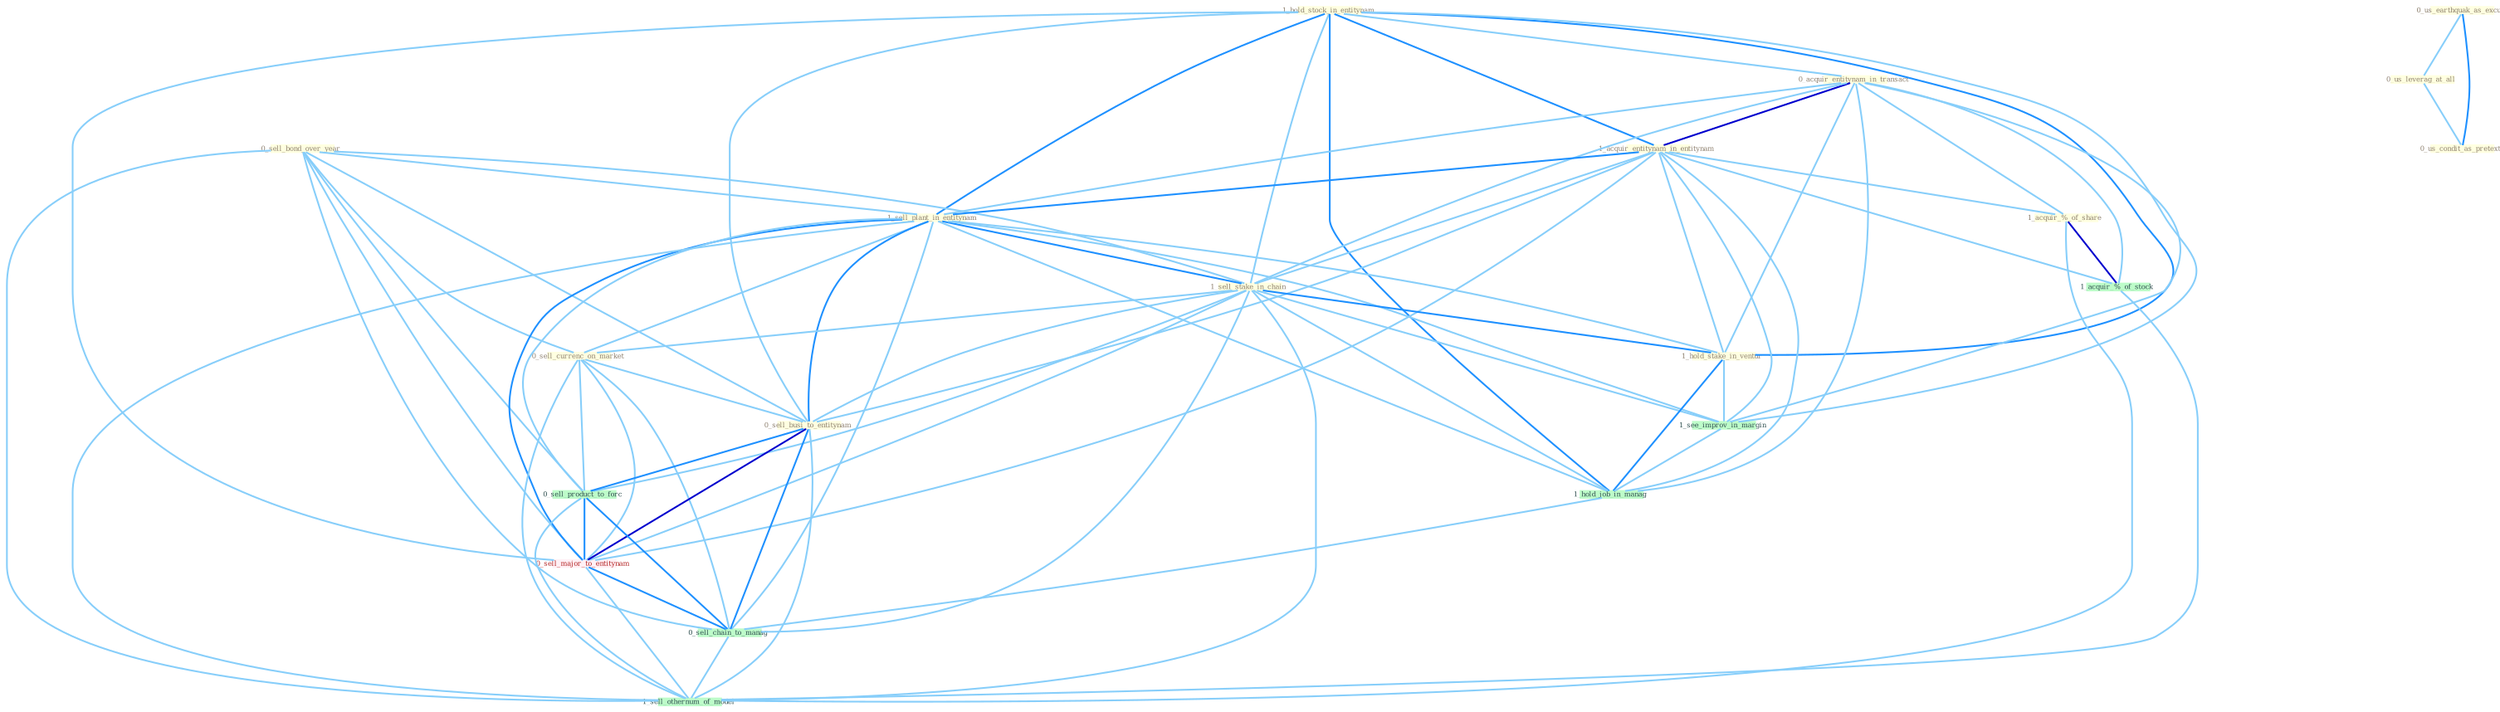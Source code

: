 Graph G{ 
    node
    [shape=polygon,style=filled,width=.5,height=.06,color="#BDFCC9",fixedsize=true,fontsize=4,
    fontcolor="#2f4f4f"];
    {node
    [color="#ffffe0", fontcolor="#8b7d6b"] "1_hold_stock_in_entitynam " "0_sell_bond_over_year " "0_acquir_entitynam_in_transact " "1_acquir_entitynam_in_entitynam " "1_sell_plant_in_entitynam " "1_sell_stake_in_chain " "0_sell_currenc_on_market " "0_sell_busi_to_entitynam " "1_acquir_%_of_share " "1_hold_stake_in_ventur " "0_us_earthquak_as_excus " "0_us_leverag_at_all " "0_us_condit_as_pretext "}
{node [color="#fff0f5", fontcolor="#b22222"] "0_sell_major_to_entitynam "}
edge [color="#B0E2FF"];

	"1_hold_stock_in_entitynam " -- "0_acquir_entitynam_in_transact " [w="1", color="#87cefa" ];
	"1_hold_stock_in_entitynam " -- "1_acquir_entitynam_in_entitynam " [w="2", color="#1e90ff" , len=0.8];
	"1_hold_stock_in_entitynam " -- "1_sell_plant_in_entitynam " [w="2", color="#1e90ff" , len=0.8];
	"1_hold_stock_in_entitynam " -- "1_sell_stake_in_chain " [w="1", color="#87cefa" ];
	"1_hold_stock_in_entitynam " -- "0_sell_busi_to_entitynam " [w="1", color="#87cefa" ];
	"1_hold_stock_in_entitynam " -- "1_hold_stake_in_ventur " [w="2", color="#1e90ff" , len=0.8];
	"1_hold_stock_in_entitynam " -- "1_see_improv_in_margin " [w="1", color="#87cefa" ];
	"1_hold_stock_in_entitynam " -- "1_hold_job_in_manag " [w="2", color="#1e90ff" , len=0.8];
	"1_hold_stock_in_entitynam " -- "0_sell_major_to_entitynam " [w="1", color="#87cefa" ];
	"0_sell_bond_over_year " -- "1_sell_plant_in_entitynam " [w="1", color="#87cefa" ];
	"0_sell_bond_over_year " -- "1_sell_stake_in_chain " [w="1", color="#87cefa" ];
	"0_sell_bond_over_year " -- "0_sell_currenc_on_market " [w="1", color="#87cefa" ];
	"0_sell_bond_over_year " -- "0_sell_busi_to_entitynam " [w="1", color="#87cefa" ];
	"0_sell_bond_over_year " -- "0_sell_product_to_forc " [w="1", color="#87cefa" ];
	"0_sell_bond_over_year " -- "0_sell_major_to_entitynam " [w="1", color="#87cefa" ];
	"0_sell_bond_over_year " -- "0_sell_chain_to_manag " [w="1", color="#87cefa" ];
	"0_sell_bond_over_year " -- "1_sell_othernum_of_model " [w="1", color="#87cefa" ];
	"0_acquir_entitynam_in_transact " -- "1_acquir_entitynam_in_entitynam " [w="3", color="#0000cd" , len=0.6];
	"0_acquir_entitynam_in_transact " -- "1_sell_plant_in_entitynam " [w="1", color="#87cefa" ];
	"0_acquir_entitynam_in_transact " -- "1_sell_stake_in_chain " [w="1", color="#87cefa" ];
	"0_acquir_entitynam_in_transact " -- "1_acquir_%_of_share " [w="1", color="#87cefa" ];
	"0_acquir_entitynam_in_transact " -- "1_hold_stake_in_ventur " [w="1", color="#87cefa" ];
	"0_acquir_entitynam_in_transact " -- "1_see_improv_in_margin " [w="1", color="#87cefa" ];
	"0_acquir_entitynam_in_transact " -- "1_acquir_%_of_stock " [w="1", color="#87cefa" ];
	"0_acquir_entitynam_in_transact " -- "1_hold_job_in_manag " [w="1", color="#87cefa" ];
	"1_acquir_entitynam_in_entitynam " -- "1_sell_plant_in_entitynam " [w="2", color="#1e90ff" , len=0.8];
	"1_acquir_entitynam_in_entitynam " -- "1_sell_stake_in_chain " [w="1", color="#87cefa" ];
	"1_acquir_entitynam_in_entitynam " -- "0_sell_busi_to_entitynam " [w="1", color="#87cefa" ];
	"1_acquir_entitynam_in_entitynam " -- "1_acquir_%_of_share " [w="1", color="#87cefa" ];
	"1_acquir_entitynam_in_entitynam " -- "1_hold_stake_in_ventur " [w="1", color="#87cefa" ];
	"1_acquir_entitynam_in_entitynam " -- "1_see_improv_in_margin " [w="1", color="#87cefa" ];
	"1_acquir_entitynam_in_entitynam " -- "1_acquir_%_of_stock " [w="1", color="#87cefa" ];
	"1_acquir_entitynam_in_entitynam " -- "1_hold_job_in_manag " [w="1", color="#87cefa" ];
	"1_acquir_entitynam_in_entitynam " -- "0_sell_major_to_entitynam " [w="1", color="#87cefa" ];
	"1_sell_plant_in_entitynam " -- "1_sell_stake_in_chain " [w="2", color="#1e90ff" , len=0.8];
	"1_sell_plant_in_entitynam " -- "0_sell_currenc_on_market " [w="1", color="#87cefa" ];
	"1_sell_plant_in_entitynam " -- "0_sell_busi_to_entitynam " [w="2", color="#1e90ff" , len=0.8];
	"1_sell_plant_in_entitynam " -- "1_hold_stake_in_ventur " [w="1", color="#87cefa" ];
	"1_sell_plant_in_entitynam " -- "1_see_improv_in_margin " [w="1", color="#87cefa" ];
	"1_sell_plant_in_entitynam " -- "1_hold_job_in_manag " [w="1", color="#87cefa" ];
	"1_sell_plant_in_entitynam " -- "0_sell_product_to_forc " [w="1", color="#87cefa" ];
	"1_sell_plant_in_entitynam " -- "0_sell_major_to_entitynam " [w="2", color="#1e90ff" , len=0.8];
	"1_sell_plant_in_entitynam " -- "0_sell_chain_to_manag " [w="1", color="#87cefa" ];
	"1_sell_plant_in_entitynam " -- "1_sell_othernum_of_model " [w="1", color="#87cefa" ];
	"1_sell_stake_in_chain " -- "0_sell_currenc_on_market " [w="1", color="#87cefa" ];
	"1_sell_stake_in_chain " -- "0_sell_busi_to_entitynam " [w="1", color="#87cefa" ];
	"1_sell_stake_in_chain " -- "1_hold_stake_in_ventur " [w="2", color="#1e90ff" , len=0.8];
	"1_sell_stake_in_chain " -- "1_see_improv_in_margin " [w="1", color="#87cefa" ];
	"1_sell_stake_in_chain " -- "1_hold_job_in_manag " [w="1", color="#87cefa" ];
	"1_sell_stake_in_chain " -- "0_sell_product_to_forc " [w="1", color="#87cefa" ];
	"1_sell_stake_in_chain " -- "0_sell_major_to_entitynam " [w="1", color="#87cefa" ];
	"1_sell_stake_in_chain " -- "0_sell_chain_to_manag " [w="1", color="#87cefa" ];
	"1_sell_stake_in_chain " -- "1_sell_othernum_of_model " [w="1", color="#87cefa" ];
	"0_sell_currenc_on_market " -- "0_sell_busi_to_entitynam " [w="1", color="#87cefa" ];
	"0_sell_currenc_on_market " -- "0_sell_product_to_forc " [w="1", color="#87cefa" ];
	"0_sell_currenc_on_market " -- "0_sell_major_to_entitynam " [w="1", color="#87cefa" ];
	"0_sell_currenc_on_market " -- "0_sell_chain_to_manag " [w="1", color="#87cefa" ];
	"0_sell_currenc_on_market " -- "1_sell_othernum_of_model " [w="1", color="#87cefa" ];
	"0_sell_busi_to_entitynam " -- "0_sell_product_to_forc " [w="2", color="#1e90ff" , len=0.8];
	"0_sell_busi_to_entitynam " -- "0_sell_major_to_entitynam " [w="3", color="#0000cd" , len=0.6];
	"0_sell_busi_to_entitynam " -- "0_sell_chain_to_manag " [w="2", color="#1e90ff" , len=0.8];
	"0_sell_busi_to_entitynam " -- "1_sell_othernum_of_model " [w="1", color="#87cefa" ];
	"1_acquir_%_of_share " -- "1_acquir_%_of_stock " [w="3", color="#0000cd" , len=0.6];
	"1_acquir_%_of_share " -- "1_sell_othernum_of_model " [w="1", color="#87cefa" ];
	"1_hold_stake_in_ventur " -- "1_see_improv_in_margin " [w="1", color="#87cefa" ];
	"1_hold_stake_in_ventur " -- "1_hold_job_in_manag " [w="2", color="#1e90ff" , len=0.8];
	"0_us_earthquak_as_excus " -- "0_us_leverag_at_all " [w="1", color="#87cefa" ];
	"0_us_earthquak_as_excus " -- "0_us_condit_as_pretext " [w="2", color="#1e90ff" , len=0.8];
	"0_us_leverag_at_all " -- "0_us_condit_as_pretext " [w="1", color="#87cefa" ];
	"1_see_improv_in_margin " -- "1_hold_job_in_manag " [w="1", color="#87cefa" ];
	"1_acquir_%_of_stock " -- "1_sell_othernum_of_model " [w="1", color="#87cefa" ];
	"1_hold_job_in_manag " -- "0_sell_chain_to_manag " [w="1", color="#87cefa" ];
	"0_sell_product_to_forc " -- "0_sell_major_to_entitynam " [w="2", color="#1e90ff" , len=0.8];
	"0_sell_product_to_forc " -- "0_sell_chain_to_manag " [w="2", color="#1e90ff" , len=0.8];
	"0_sell_product_to_forc " -- "1_sell_othernum_of_model " [w="1", color="#87cefa" ];
	"0_sell_major_to_entitynam " -- "0_sell_chain_to_manag " [w="2", color="#1e90ff" , len=0.8];
	"0_sell_major_to_entitynam " -- "1_sell_othernum_of_model " [w="1", color="#87cefa" ];
	"0_sell_chain_to_manag " -- "1_sell_othernum_of_model " [w="1", color="#87cefa" ];
}